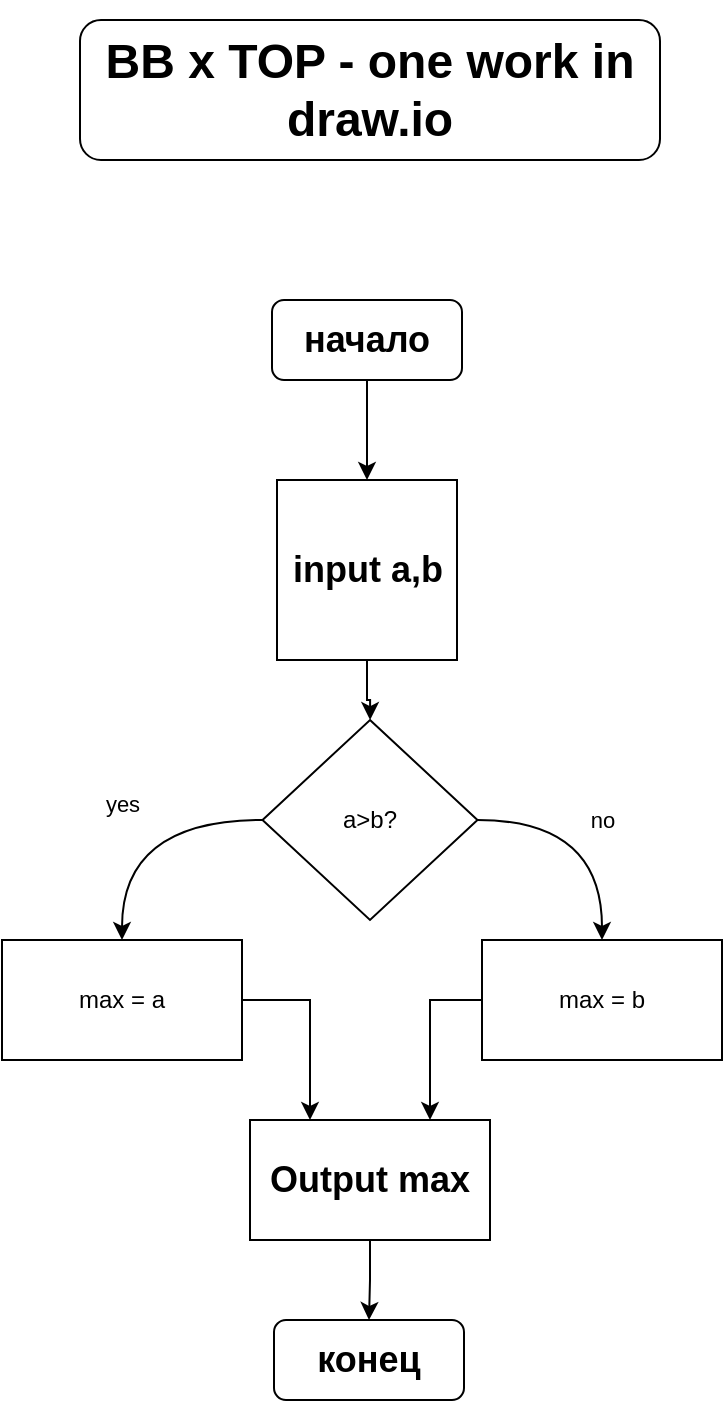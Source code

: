 <mxfile version="28.2.7">
  <diagram name="Страница — 1" id="5u0TSieRF8T4JIrqgmqo">
    <mxGraphModel dx="1358" dy="864" grid="1" gridSize="10" guides="1" tooltips="1" connect="1" arrows="1" fold="1" page="1" pageScale="1" pageWidth="827" pageHeight="1169" math="0" shadow="0">
      <root>
        <mxCell id="0" />
        <mxCell id="1" parent="0" />
        <mxCell id="V0Ncuytd1SD8SuIQxCGO-1" value="&lt;h1&gt;BB x TOP - one work in draw.io&lt;/h1&gt;" style="rounded=1;whiteSpace=wrap;html=1;" vertex="1" parent="1">
          <mxGeometry x="269" y="10" width="290" height="70" as="geometry" />
        </mxCell>
        <mxCell id="V0Ncuytd1SD8SuIQxCGO-16" value="" style="edgeStyle=orthogonalEdgeStyle;rounded=0;orthogonalLoop=1;jettySize=auto;html=1;" edge="1" parent="1" source="V0Ncuytd1SD8SuIQxCGO-9" target="V0Ncuytd1SD8SuIQxCGO-15">
          <mxGeometry relative="1" as="geometry" />
        </mxCell>
        <mxCell id="V0Ncuytd1SD8SuIQxCGO-9" value="&lt;h2&gt;начало&lt;/h2&gt;" style="rounded=1;whiteSpace=wrap;html=1;" vertex="1" parent="1">
          <mxGeometry x="365" y="150" width="95" height="40" as="geometry" />
        </mxCell>
        <mxCell id="V0Ncuytd1SD8SuIQxCGO-10" value="&lt;h2&gt;конец&lt;/h2&gt;" style="rounded=1;whiteSpace=wrap;html=1;" vertex="1" parent="1">
          <mxGeometry x="366" y="660" width="95" height="40" as="geometry" />
        </mxCell>
        <mxCell id="V0Ncuytd1SD8SuIQxCGO-18" value="" style="edgeStyle=orthogonalEdgeStyle;rounded=0;orthogonalLoop=1;jettySize=auto;html=1;" edge="1" parent="1" source="V0Ncuytd1SD8SuIQxCGO-15" target="V0Ncuytd1SD8SuIQxCGO-17">
          <mxGeometry relative="1" as="geometry" />
        </mxCell>
        <mxCell id="V0Ncuytd1SD8SuIQxCGO-15" value="&lt;h2&gt;input a,b&lt;/h2&gt;" style="whiteSpace=wrap;html=1;aspect=fixed;" vertex="1" parent="1">
          <mxGeometry x="367.5" y="240" width="90" height="90" as="geometry" />
        </mxCell>
        <mxCell id="V0Ncuytd1SD8SuIQxCGO-20" value="" style="edgeStyle=orthogonalEdgeStyle;rounded=0;orthogonalLoop=1;jettySize=auto;html=1;strokeColor=default;curved=1;" edge="1" parent="1" source="V0Ncuytd1SD8SuIQxCGO-17" target="V0Ncuytd1SD8SuIQxCGO-19">
          <mxGeometry relative="1" as="geometry">
            <Array as="points">
              <mxPoint x="530" y="410" />
            </Array>
          </mxGeometry>
        </mxCell>
        <mxCell id="V0Ncuytd1SD8SuIQxCGO-21" value="&lt;div&gt;no&lt;/div&gt;&lt;div&gt;&lt;br&gt;&lt;/div&gt;" style="edgeLabel;html=1;align=center;verticalAlign=middle;resizable=0;points=[];" vertex="1" connectable="0" parent="V0Ncuytd1SD8SuIQxCGO-20">
          <mxGeometry x="0.117" relative="1" as="geometry">
            <mxPoint as="offset" />
          </mxGeometry>
        </mxCell>
        <mxCell id="V0Ncuytd1SD8SuIQxCGO-23" value="" style="edgeStyle=orthogonalEdgeStyle;rounded=0;orthogonalLoop=1;jettySize=auto;html=1;curved=1;" edge="1" parent="1" source="V0Ncuytd1SD8SuIQxCGO-17" target="V0Ncuytd1SD8SuIQxCGO-22">
          <mxGeometry relative="1" as="geometry" />
        </mxCell>
        <mxCell id="V0Ncuytd1SD8SuIQxCGO-24" value="&lt;div&gt;yes&lt;/div&gt;&lt;div&gt;&lt;br&gt;&lt;/div&gt;" style="edgeLabel;html=1;align=center;verticalAlign=middle;resizable=0;points=[];" vertex="1" connectable="0" parent="V0Ncuytd1SD8SuIQxCGO-23">
          <mxGeometry x="0.079" y="-2" relative="1" as="geometry">
            <mxPoint x="2" y="-2" as="offset" />
          </mxGeometry>
        </mxCell>
        <mxCell id="V0Ncuytd1SD8SuIQxCGO-17" value="a&amp;gt;b?" style="rhombus;whiteSpace=wrap;html=1;" vertex="1" parent="1">
          <mxGeometry x="360.25" y="360" width="107.5" height="100" as="geometry" />
        </mxCell>
        <mxCell id="V0Ncuytd1SD8SuIQxCGO-19" value="max = b" style="whiteSpace=wrap;html=1;" vertex="1" parent="1">
          <mxGeometry x="470" y="470" width="120" height="60" as="geometry" />
        </mxCell>
        <mxCell id="V0Ncuytd1SD8SuIQxCGO-32" style="edgeStyle=orthogonalEdgeStyle;rounded=0;orthogonalLoop=1;jettySize=auto;html=1;exitX=1;exitY=0.5;exitDx=0;exitDy=0;entryX=0.25;entryY=0;entryDx=0;entryDy=0;" edge="1" parent="1" source="V0Ncuytd1SD8SuIQxCGO-22" target="V0Ncuytd1SD8SuIQxCGO-25">
          <mxGeometry relative="1" as="geometry" />
        </mxCell>
        <mxCell id="V0Ncuytd1SD8SuIQxCGO-22" value="max = a" style="whiteSpace=wrap;html=1;" vertex="1" parent="1">
          <mxGeometry x="230" y="470" width="120" height="60" as="geometry" />
        </mxCell>
        <mxCell id="V0Ncuytd1SD8SuIQxCGO-31" style="edgeStyle=orthogonalEdgeStyle;rounded=0;orthogonalLoop=1;jettySize=auto;html=1;exitX=0.5;exitY=1;exitDx=0;exitDy=0;entryX=0.5;entryY=0;entryDx=0;entryDy=0;" edge="1" parent="1" source="V0Ncuytd1SD8SuIQxCGO-25" target="V0Ncuytd1SD8SuIQxCGO-10">
          <mxGeometry relative="1" as="geometry" />
        </mxCell>
        <mxCell id="V0Ncuytd1SD8SuIQxCGO-25" value="&lt;h2&gt;Output max&lt;/h2&gt;" style="whiteSpace=wrap;html=1;" vertex="1" parent="1">
          <mxGeometry x="354" y="560" width="120" height="60" as="geometry" />
        </mxCell>
        <mxCell id="V0Ncuytd1SD8SuIQxCGO-30" style="edgeStyle=orthogonalEdgeStyle;rounded=0;orthogonalLoop=1;jettySize=auto;html=1;exitX=0;exitY=0.5;exitDx=0;exitDy=0;entryX=0.75;entryY=0;entryDx=0;entryDy=0;" edge="1" parent="1" source="V0Ncuytd1SD8SuIQxCGO-19" target="V0Ncuytd1SD8SuIQxCGO-25">
          <mxGeometry relative="1" as="geometry">
            <Array as="points">
              <mxPoint x="444" y="500" />
            </Array>
          </mxGeometry>
        </mxCell>
      </root>
    </mxGraphModel>
  </diagram>
</mxfile>
